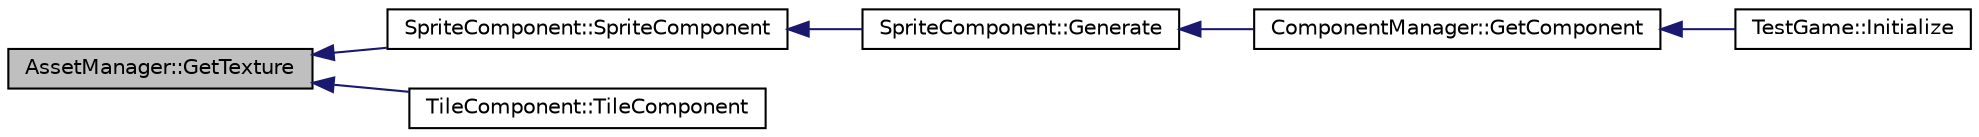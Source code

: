 digraph "AssetManager::GetTexture"
{
  edge [fontname="Helvetica",fontsize="10",labelfontname="Helvetica",labelfontsize="10"];
  node [fontname="Helvetica",fontsize="10",shape=record];
  rankdir="LR";
  Node1 [label="AssetManager::GetTexture",height=0.2,width=0.4,color="black", fillcolor="grey75", style="filled", fontcolor="black"];
  Node1 -> Node2 [dir="back",color="midnightblue",fontsize="10",style="solid",fontname="Helvetica"];
  Node2 [label="SpriteComponent::SpriteComponent",height=0.2,width=0.4,color="black", fillcolor="white", style="filled",URL="$class_sprite_component.html#aa4a6a76bb20de19ca77ea85fae8a5b0e"];
  Node2 -> Node3 [dir="back",color="midnightblue",fontsize="10",style="solid",fontname="Helvetica"];
  Node3 [label="SpriteComponent::Generate",height=0.2,width=0.4,color="black", fillcolor="white", style="filled",URL="$class_sprite_component.html#a1b5312b564c0359a856c204da4b5db29"];
  Node3 -> Node4 [dir="back",color="midnightblue",fontsize="10",style="solid",fontname="Helvetica"];
  Node4 [label="ComponentManager::GetComponent",height=0.2,width=0.4,color="black", fillcolor="white", style="filled",URL="$class_component_manager.html#a05b315bf921099149344d8bc296f6f33"];
  Node4 -> Node5 [dir="back",color="midnightblue",fontsize="10",style="solid",fontname="Helvetica"];
  Node5 [label="TestGame::Initialize",height=0.2,width=0.4,color="black", fillcolor="white", style="filled",URL="$class_test_game.html#a19acea3851ab7bfe1980350ca8aeeb43"];
  Node1 -> Node6 [dir="back",color="midnightblue",fontsize="10",style="solid",fontname="Helvetica"];
  Node6 [label="TileComponent::TileComponent",height=0.2,width=0.4,color="black", fillcolor="white", style="filled",URL="$class_tile_component.html#a9e34d2c94993004b16b9858756746141"];
}
